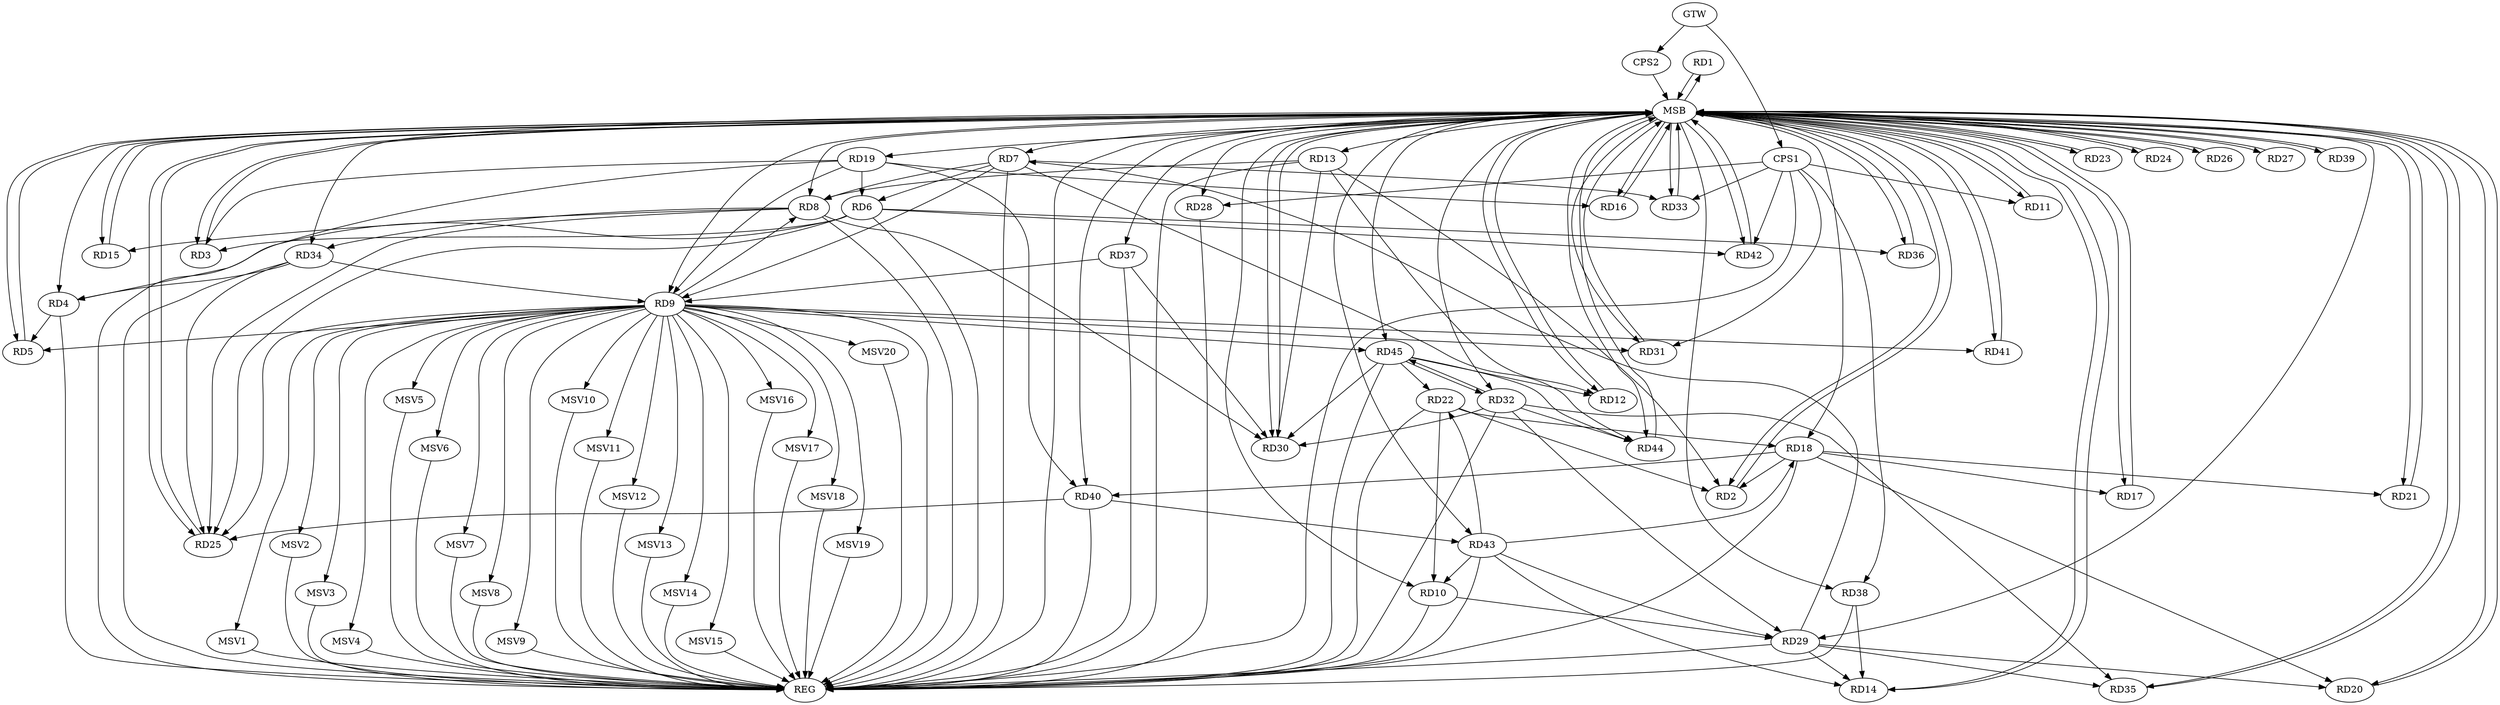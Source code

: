 strict digraph G {
  RD1 [ label="RD1" ];
  RD2 [ label="RD2" ];
  RD3 [ label="RD3" ];
  RD4 [ label="RD4" ];
  RD5 [ label="RD5" ];
  RD6 [ label="RD6" ];
  RD7 [ label="RD7" ];
  RD8 [ label="RD8" ];
  RD9 [ label="RD9" ];
  RD10 [ label="RD10" ];
  RD11 [ label="RD11" ];
  RD12 [ label="RD12" ];
  RD13 [ label="RD13" ];
  RD14 [ label="RD14" ];
  RD15 [ label="RD15" ];
  RD16 [ label="RD16" ];
  RD17 [ label="RD17" ];
  RD18 [ label="RD18" ];
  RD19 [ label="RD19" ];
  RD20 [ label="RD20" ];
  RD21 [ label="RD21" ];
  RD22 [ label="RD22" ];
  RD23 [ label="RD23" ];
  RD24 [ label="RD24" ];
  RD25 [ label="RD25" ];
  RD26 [ label="RD26" ];
  RD27 [ label="RD27" ];
  RD28 [ label="RD28" ];
  RD29 [ label="RD29" ];
  RD30 [ label="RD30" ];
  RD31 [ label="RD31" ];
  RD32 [ label="RD32" ];
  RD33 [ label="RD33" ];
  RD34 [ label="RD34" ];
  RD35 [ label="RD35" ];
  RD36 [ label="RD36" ];
  RD37 [ label="RD37" ];
  RD38 [ label="RD38" ];
  RD39 [ label="RD39" ];
  RD40 [ label="RD40" ];
  RD41 [ label="RD41" ];
  RD42 [ label="RD42" ];
  RD43 [ label="RD43" ];
  RD44 [ label="RD44" ];
  RD45 [ label="RD45" ];
  CPS1 [ label="CPS1" ];
  CPS2 [ label="CPS2" ];
  GTW [ label="GTW" ];
  REG [ label="REG" ];
  MSB [ label="MSB" ];
  MSV1 [ label="MSV1" ];
  MSV2 [ label="MSV2" ];
  MSV3 [ label="MSV3" ];
  MSV4 [ label="MSV4" ];
  MSV5 [ label="MSV5" ];
  MSV6 [ label="MSV6" ];
  MSV7 [ label="MSV7" ];
  MSV8 [ label="MSV8" ];
  MSV9 [ label="MSV9" ];
  MSV10 [ label="MSV10" ];
  MSV11 [ label="MSV11" ];
  MSV12 [ label="MSV12" ];
  MSV13 [ label="MSV13" ];
  MSV14 [ label="MSV14" ];
  MSV15 [ label="MSV15" ];
  MSV16 [ label="MSV16" ];
  MSV17 [ label="MSV17" ];
  MSV18 [ label="MSV18" ];
  MSV19 [ label="MSV19" ];
  MSV20 [ label="MSV20" ];
  RD13 -> RD2;
  RD18 -> RD2;
  RD22 -> RD2;
  RD6 -> RD3;
  RD19 -> RD3;
  RD4 -> RD5;
  RD6 -> RD4;
  RD34 -> RD4;
  RD9 -> RD5;
  RD7 -> RD6;
  RD19 -> RD6;
  RD6 -> RD25;
  RD6 -> RD36;
  RD6 -> RD42;
  RD7 -> RD8;
  RD7 -> RD9;
  RD29 -> RD7;
  RD7 -> RD33;
  RD7 -> RD44;
  RD9 -> RD8;
  RD13 -> RD8;
  RD8 -> RD15;
  RD8 -> RD25;
  RD8 -> RD30;
  RD8 -> RD34;
  RD19 -> RD9;
  RD9 -> RD25;
  RD9 -> RD31;
  RD34 -> RD9;
  RD37 -> RD9;
  RD9 -> RD41;
  RD9 -> RD45;
  RD22 -> RD10;
  RD10 -> RD29;
  RD43 -> RD10;
  RD13 -> RD12;
  RD45 -> RD12;
  RD13 -> RD30;
  RD29 -> RD14;
  RD38 -> RD14;
  RD43 -> RD14;
  RD19 -> RD16;
  RD18 -> RD17;
  RD18 -> RD20;
  RD18 -> RD21;
  RD22 -> RD18;
  RD18 -> RD40;
  RD43 -> RD18;
  RD19 -> RD40;
  RD29 -> RD20;
  RD43 -> RD22;
  RD45 -> RD22;
  RD34 -> RD25;
  RD40 -> RD25;
  RD32 -> RD29;
  RD29 -> RD35;
  RD43 -> RD29;
  RD32 -> RD30;
  RD37 -> RD30;
  RD45 -> RD30;
  RD32 -> RD35;
  RD32 -> RD44;
  RD32 -> RD45;
  RD45 -> RD32;
  RD40 -> RD43;
  RD45 -> RD44;
  CPS1 -> RD28;
  CPS1 -> RD38;
  CPS1 -> RD31;
  CPS1 -> RD42;
  CPS1 -> RD33;
  CPS1 -> RD11;
  GTW -> CPS1;
  GTW -> CPS2;
  RD4 -> REG;
  RD6 -> REG;
  RD7 -> REG;
  RD8 -> REG;
  RD9 -> REG;
  RD10 -> REG;
  RD13 -> REG;
  RD18 -> REG;
  RD19 -> REG;
  RD22 -> REG;
  RD28 -> REG;
  RD29 -> REG;
  RD32 -> REG;
  RD34 -> REG;
  RD37 -> REG;
  RD38 -> REG;
  RD40 -> REG;
  RD43 -> REG;
  RD45 -> REG;
  CPS1 -> REG;
  RD1 -> MSB;
  MSB -> RD8;
  MSB -> RD28;
  MSB -> RD33;
  MSB -> RD36;
  MSB -> REG;
  RD2 -> MSB;
  MSB -> RD25;
  MSB -> RD31;
  MSB -> RD35;
  RD3 -> MSB;
  MSB -> RD7;
  MSB -> RD26;
  RD5 -> MSB;
  MSB -> RD20;
  MSB -> RD29;
  MSB -> RD41;
  RD11 -> MSB;
  MSB -> RD9;
  MSB -> RD27;
  MSB -> RD30;
  MSB -> RD32;
  MSB -> RD34;
  MSB -> RD43;
  MSB -> RD45;
  RD12 -> MSB;
  MSB -> RD13;
  MSB -> RD19;
  MSB -> RD44;
  RD14 -> MSB;
  MSB -> RD23;
  MSB -> RD37;
  MSB -> RD38;
  RD15 -> MSB;
  MSB -> RD11;
  MSB -> RD40;
  RD16 -> MSB;
  MSB -> RD1;
  MSB -> RD2;
  MSB -> RD4;
  MSB -> RD14;
  MSB -> RD39;
  RD17 -> MSB;
  MSB -> RD10;
  RD20 -> MSB;
  MSB -> RD3;
  MSB -> RD16;
  RD21 -> MSB;
  RD23 -> MSB;
  RD24 -> MSB;
  MSB -> RD17;
  RD25 -> MSB;
  MSB -> RD21;
  MSB -> RD24;
  RD26 -> MSB;
  RD27 -> MSB;
  MSB -> RD12;
  RD30 -> MSB;
  RD31 -> MSB;
  MSB -> RD42;
  RD33 -> MSB;
  RD35 -> MSB;
  RD36 -> MSB;
  RD39 -> MSB;
  MSB -> RD15;
  MSB -> RD18;
  RD41 -> MSB;
  RD42 -> MSB;
  RD44 -> MSB;
  CPS2 -> MSB;
  MSB -> RD5;
  RD9 -> MSV1;
  RD9 -> MSV2;
  RD9 -> MSV3;
  MSV1 -> REG;
  MSV2 -> REG;
  MSV3 -> REG;
  RD9 -> MSV4;
  RD9 -> MSV5;
  RD9 -> MSV6;
  MSV4 -> REG;
  MSV5 -> REG;
  MSV6 -> REG;
  RD9 -> MSV7;
  MSV7 -> REG;
  RD9 -> MSV8;
  MSV8 -> REG;
  RD9 -> MSV9;
  MSV9 -> REG;
  RD9 -> MSV10;
  RD9 -> MSV11;
  MSV10 -> REG;
  MSV11 -> REG;
  RD9 -> MSV12;
  MSV12 -> REG;
  RD9 -> MSV13;
  RD9 -> MSV14;
  MSV13 -> REG;
  MSV14 -> REG;
  RD9 -> MSV15;
  MSV15 -> REG;
  RD9 -> MSV16;
  MSV16 -> REG;
  RD9 -> MSV17;
  RD9 -> MSV18;
  MSV17 -> REG;
  MSV18 -> REG;
  RD9 -> MSV19;
  RD9 -> MSV20;
  MSV19 -> REG;
  MSV20 -> REG;
}
